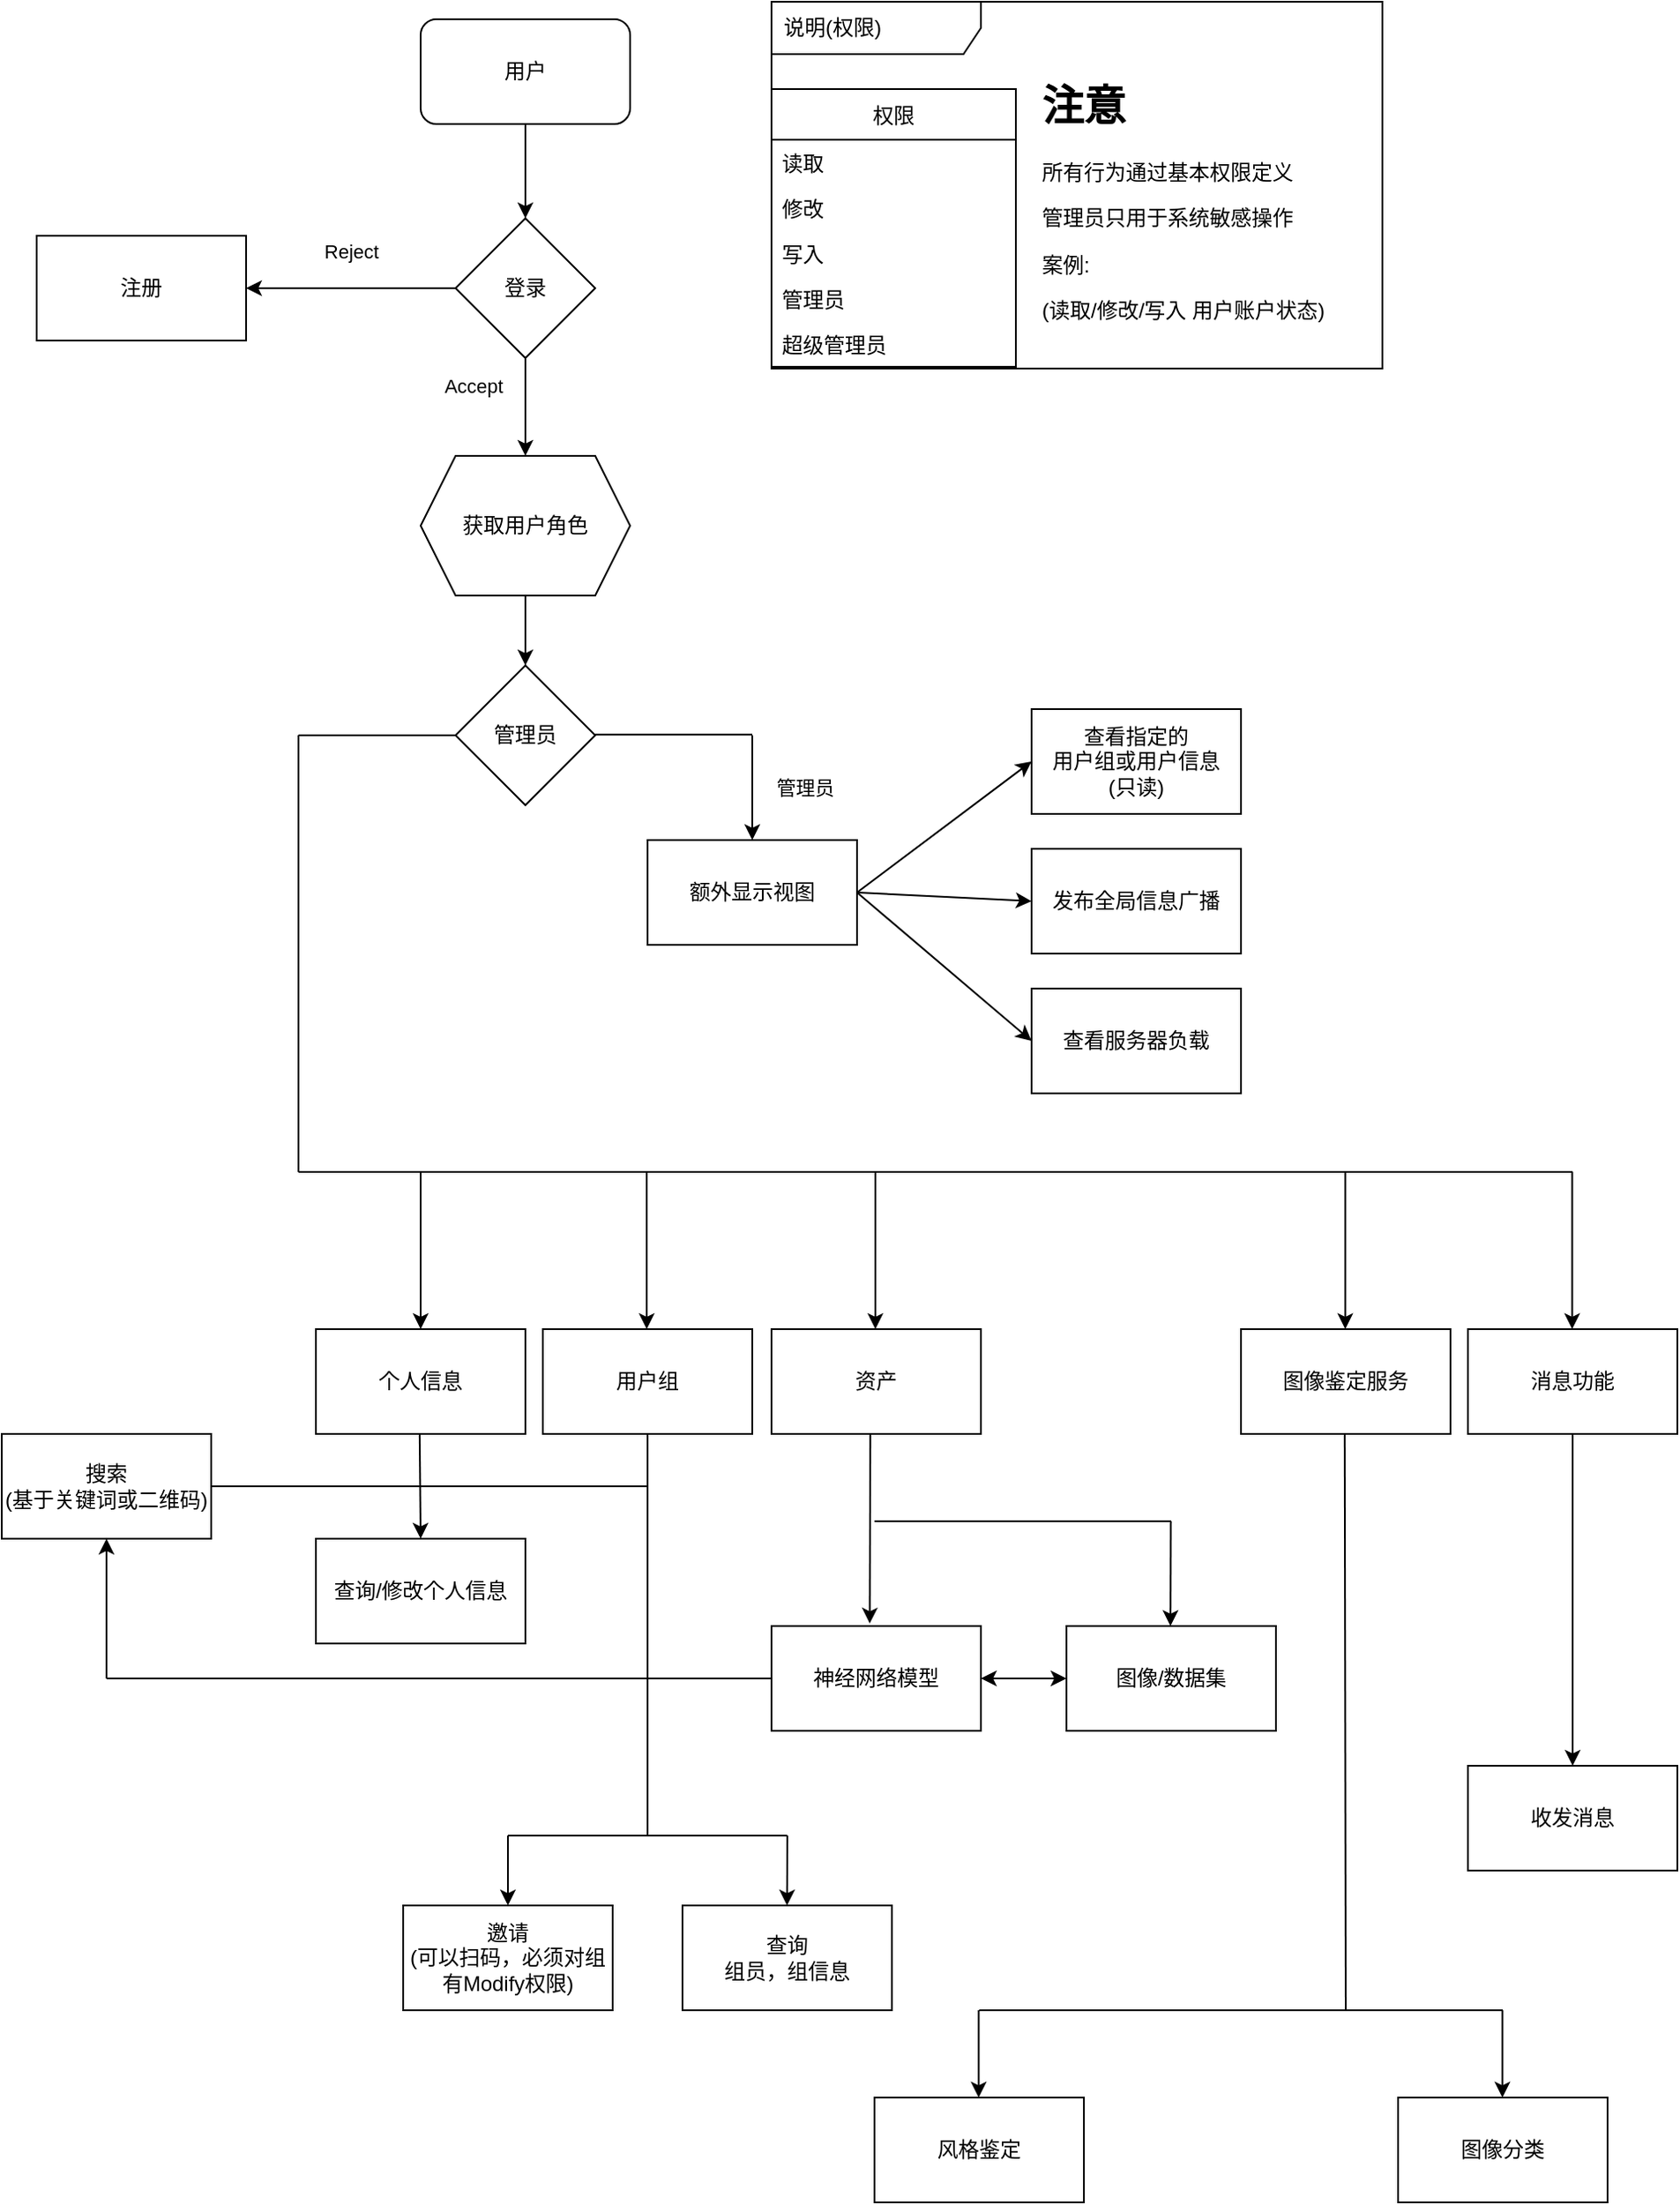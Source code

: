 <mxfile>
    <diagram id="TzvDb5SD6w05_vblTGc2" name="第 1 页">
        <mxGraphModel dx="1382" dy="1088" grid="1" gridSize="10" guides="1" tooltips="1" connect="1" arrows="1" fold="1" page="1" pageScale="1" pageWidth="768000" pageHeight="432000" math="0" shadow="0">
            <root>
                <mxCell id="0"/>
                <mxCell id="1" parent="0"/>
                <mxCell id="16" value="用户" style="rounded=1;whiteSpace=wrap;html=1;" parent="1" vertex="1">
                    <mxGeometry x="270" y="10" width="120" height="60" as="geometry"/>
                </mxCell>
                <mxCell id="38" value="登录" style="rhombus;whiteSpace=wrap;html=1;" vertex="1" parent="1">
                    <mxGeometry x="290" y="124" width="80" height="80" as="geometry"/>
                </mxCell>
                <mxCell id="67" value="" style="group" vertex="1" connectable="0" parent="1">
                    <mxGeometry x="471" width="350" height="210" as="geometry"/>
                </mxCell>
                <mxCell id="63" value="说明(权限)" style="shape=umlFrame;whiteSpace=wrap;html=1;width=120;height=30;boundedLbl=1;verticalAlign=middle;align=left;spacingLeft=5;container=0;" vertex="1" parent="67">
                    <mxGeometry width="350" height="210" as="geometry"/>
                </mxCell>
                <mxCell id="64" value="&lt;h1&gt;注意&lt;/h1&gt;&lt;p&gt;所有行为通过基本权限定义&lt;/p&gt;&lt;p&gt;管理员只用于系统敏感操作&lt;/p&gt;&lt;p&gt;案例:&lt;/p&gt;&lt;p&gt;(读取/修改/写入 用户账户状态)&lt;/p&gt;" style="text;html=1;strokeColor=none;fillColor=none;spacing=5;spacingTop=-20;whiteSpace=wrap;overflow=hidden;rounded=0;container=0;" vertex="1" parent="67">
                    <mxGeometry x="150" y="40" width="190" height="160" as="geometry"/>
                </mxCell>
                <mxCell id="48" value="权限" style="swimlane;fontStyle=0;childLayout=stackLayout;horizontal=1;startSize=29;fillColor=none;horizontalStack=0;resizeParent=1;resizeParentMax=0;resizeLast=0;collapsible=1;marginBottom=0;container=0;" vertex="1" parent="67">
                    <mxGeometry y="50" width="140" height="159" as="geometry">
                        <mxRectangle x="410" y="21" width="100" height="30" as="alternateBounds"/>
                    </mxGeometry>
                </mxCell>
                <mxCell id="49" value="读取" style="text;strokeColor=none;fillColor=none;align=left;verticalAlign=top;spacingLeft=4;spacingRight=4;overflow=hidden;rotatable=0;points=[[0,0.5],[1,0.5]];portConstraint=eastwest;container=0;" vertex="1" parent="67">
                    <mxGeometry y="79" width="140" height="26" as="geometry"/>
                </mxCell>
                <mxCell id="51" value="修改" style="text;strokeColor=none;fillColor=none;align=left;verticalAlign=top;spacingLeft=4;spacingRight=4;overflow=hidden;rotatable=0;points=[[0,0.5],[1,0.5]];portConstraint=eastwest;container=0;" vertex="1" parent="67">
                    <mxGeometry y="105" width="140" height="26" as="geometry"/>
                </mxCell>
                <mxCell id="50" value="写入" style="text;strokeColor=none;fillColor=none;align=left;verticalAlign=top;spacingLeft=4;spacingRight=4;overflow=hidden;rotatable=0;points=[[0,0.5],[1,0.5]];portConstraint=eastwest;container=0;" vertex="1" parent="67">
                    <mxGeometry y="131" width="140" height="26" as="geometry"/>
                </mxCell>
                <mxCell id="61" value="管理员" style="text;strokeColor=none;fillColor=none;align=left;verticalAlign=top;spacingLeft=4;spacingRight=4;overflow=hidden;rotatable=0;points=[[0,0.5],[1,0.5]];portConstraint=eastwest;container=0;" vertex="1" parent="67">
                    <mxGeometry y="157" width="140" height="26" as="geometry"/>
                </mxCell>
                <mxCell id="62" value="超级管理员&#10;" style="text;strokeColor=none;fillColor=none;align=left;verticalAlign=top;spacingLeft=4;spacingRight=4;overflow=hidden;rotatable=0;points=[[0,0.5],[1,0.5]];portConstraint=eastwest;container=0;" vertex="1" parent="67">
                    <mxGeometry y="183" width="140" height="26" as="geometry"/>
                </mxCell>
                <mxCell id="74" value="获取用户角色" style="shape=hexagon;perimeter=hexagonPerimeter2;whiteSpace=wrap;html=1;fixedSize=1;" vertex="1" parent="1">
                    <mxGeometry x="270" y="260" width="120" height="80" as="geometry"/>
                </mxCell>
                <mxCell id="80" value="" style="endArrow=classic;html=1;exitX=0;exitY=0.5;exitDx=0;exitDy=0;entryX=1;entryY=0.5;entryDx=0;entryDy=0;" edge="1" parent="1" source="38" target="82">
                    <mxGeometry relative="1" as="geometry">
                        <mxPoint x="390" y="244" as="sourcePoint"/>
                        <mxPoint x="100" y="164" as="targetPoint"/>
                    </mxGeometry>
                </mxCell>
                <mxCell id="81" value="Reject" style="edgeLabel;resizable=0;html=1;align=center;verticalAlign=middle;" connectable="0" vertex="1" parent="80">
                    <mxGeometry relative="1" as="geometry">
                        <mxPoint y="-21" as="offset"/>
                    </mxGeometry>
                </mxCell>
                <mxCell id="82" value="注册" style="rounded=0;whiteSpace=wrap;html=1;" vertex="1" parent="1">
                    <mxGeometry x="50" y="134" width="120" height="60" as="geometry"/>
                </mxCell>
                <mxCell id="87" value="" style="endArrow=classic;html=1;exitX=0.5;exitY=1;exitDx=0;exitDy=0;entryX=0.5;entryY=0;entryDx=0;entryDy=0;" edge="1" parent="1" source="38" target="74">
                    <mxGeometry relative="1" as="geometry">
                        <mxPoint x="230" y="220" as="sourcePoint"/>
                        <mxPoint x="330" y="270" as="targetPoint"/>
                    </mxGeometry>
                </mxCell>
                <mxCell id="88" value="Accept" style="edgeLabel;resizable=0;html=1;align=center;verticalAlign=middle;" connectable="0" vertex="1" parent="87">
                    <mxGeometry relative="1" as="geometry">
                        <mxPoint x="-30" y="-12" as="offset"/>
                    </mxGeometry>
                </mxCell>
                <mxCell id="89" value="管理员" style="rhombus;whiteSpace=wrap;html=1;" vertex="1" parent="1">
                    <mxGeometry x="290" y="380" width="80" height="80" as="geometry"/>
                </mxCell>
                <mxCell id="90" value="" style="endArrow=classic;html=1;exitX=0.5;exitY=1;exitDx=0;exitDy=0;" edge="1" parent="1" source="74" target="89">
                    <mxGeometry width="50" height="50" relative="1" as="geometry">
                        <mxPoint x="470" y="510" as="sourcePoint"/>
                        <mxPoint x="520" y="460" as="targetPoint"/>
                    </mxGeometry>
                </mxCell>
                <mxCell id="92" value="额外显示视图&lt;br&gt;" style="rounded=0;whiteSpace=wrap;html=1;" vertex="1" parent="1">
                    <mxGeometry x="400" y="480" width="120" height="60" as="geometry"/>
                </mxCell>
                <mxCell id="95" value="" style="endArrow=none;html=1;entryX=0;entryY=0.5;entryDx=0;entryDy=0;" edge="1" parent="1" target="89">
                    <mxGeometry width="50" height="50" relative="1" as="geometry">
                        <mxPoint x="200" y="420" as="sourcePoint"/>
                        <mxPoint x="490" y="370" as="targetPoint"/>
                    </mxGeometry>
                </mxCell>
                <mxCell id="96" value="" style="endArrow=none;html=1;entryX=0;entryY=0.5;entryDx=0;entryDy=0;" edge="1" parent="1">
                    <mxGeometry width="50" height="50" relative="1" as="geometry">
                        <mxPoint x="370.0" y="419.58" as="sourcePoint"/>
                        <mxPoint x="460.0" y="419.58" as="targetPoint"/>
                    </mxGeometry>
                </mxCell>
                <mxCell id="99" value="" style="endArrow=classic;html=1;" edge="1" parent="1">
                    <mxGeometry relative="1" as="geometry">
                        <mxPoint x="460" y="420" as="sourcePoint"/>
                        <mxPoint x="460" y="480" as="targetPoint"/>
                    </mxGeometry>
                </mxCell>
                <mxCell id="100" value="管理员" style="edgeLabel;resizable=0;html=1;align=center;verticalAlign=middle;" connectable="0" vertex="1" parent="99">
                    <mxGeometry relative="1" as="geometry">
                        <mxPoint x="30" as="offset"/>
                    </mxGeometry>
                </mxCell>
                <mxCell id="101" value="查看指定的&lt;br&gt;用户组或用户信息&lt;br&gt;(只读)" style="rounded=0;whiteSpace=wrap;html=1;" vertex="1" parent="1">
                    <mxGeometry x="620" y="405" width="120" height="60" as="geometry"/>
                </mxCell>
                <mxCell id="102" value="发布全局信息广播" style="rounded=0;whiteSpace=wrap;html=1;" vertex="1" parent="1">
                    <mxGeometry x="620" y="485" width="120" height="60" as="geometry"/>
                </mxCell>
                <mxCell id="103" value="查看服务器负载" style="rounded=0;whiteSpace=wrap;html=1;" vertex="1" parent="1">
                    <mxGeometry x="620" y="565" width="120" height="60" as="geometry"/>
                </mxCell>
                <mxCell id="104" value="" style="endArrow=classic;html=1;entryX=0;entryY=0.5;entryDx=0;entryDy=0;exitX=1;exitY=0.5;exitDx=0;exitDy=0;" edge="1" parent="1" source="92" target="101">
                    <mxGeometry width="50" height="50" relative="1" as="geometry">
                        <mxPoint x="440" y="570" as="sourcePoint"/>
                        <mxPoint x="490" y="520" as="targetPoint"/>
                    </mxGeometry>
                </mxCell>
                <mxCell id="105" value="" style="endArrow=classic;html=1;entryX=0;entryY=0.5;entryDx=0;entryDy=0;exitX=1;exitY=0.5;exitDx=0;exitDy=0;" edge="1" parent="1" source="92" target="102">
                    <mxGeometry width="50" height="50" relative="1" as="geometry">
                        <mxPoint x="530" y="570" as="sourcePoint"/>
                        <mxPoint x="580" y="520" as="targetPoint"/>
                    </mxGeometry>
                </mxCell>
                <mxCell id="106" value="" style="endArrow=classic;html=1;entryX=0;entryY=0.5;entryDx=0;entryDy=0;exitX=1;exitY=0.5;exitDx=0;exitDy=0;" edge="1" parent="1" source="92" target="103">
                    <mxGeometry width="50" height="50" relative="1" as="geometry">
                        <mxPoint x="440" y="570" as="sourcePoint"/>
                        <mxPoint x="490" y="520" as="targetPoint"/>
                    </mxGeometry>
                </mxCell>
                <mxCell id="108" value="个人信息" style="rounded=0;whiteSpace=wrap;html=1;" vertex="1" parent="1">
                    <mxGeometry x="210" y="760" width="120" height="60" as="geometry"/>
                </mxCell>
                <mxCell id="110" value="用户组" style="rounded=0;whiteSpace=wrap;html=1;" vertex="1" parent="1">
                    <mxGeometry x="340" y="760" width="120" height="60" as="geometry"/>
                </mxCell>
                <mxCell id="111" value="资产" style="rounded=0;whiteSpace=wrap;html=1;" vertex="1" parent="1">
                    <mxGeometry x="471" y="760" width="120" height="60" as="geometry"/>
                </mxCell>
                <mxCell id="112" value="图像鉴定服务" style="rounded=0;whiteSpace=wrap;html=1;" vertex="1" parent="1">
                    <mxGeometry x="740" y="760" width="120" height="60" as="geometry"/>
                </mxCell>
                <mxCell id="113" value="消息功能" style="rounded=0;whiteSpace=wrap;html=1;" vertex="1" parent="1">
                    <mxGeometry x="870" y="760" width="120" height="60" as="geometry"/>
                </mxCell>
                <mxCell id="114" value="" style="endArrow=none;html=1;" edge="1" parent="1">
                    <mxGeometry width="50" height="50" relative="1" as="geometry">
                        <mxPoint x="200" y="670" as="sourcePoint"/>
                        <mxPoint x="200" y="420" as="targetPoint"/>
                    </mxGeometry>
                </mxCell>
                <mxCell id="115" value="" style="endArrow=none;html=1;" edge="1" parent="1">
                    <mxGeometry width="50" height="50" relative="1" as="geometry">
                        <mxPoint x="200" y="670" as="sourcePoint"/>
                        <mxPoint x="930" y="670" as="targetPoint"/>
                    </mxGeometry>
                </mxCell>
                <mxCell id="117" value="" style="endArrow=classic;html=1;" edge="1" parent="1">
                    <mxGeometry width="50" height="50" relative="1" as="geometry">
                        <mxPoint x="270" y="670" as="sourcePoint"/>
                        <mxPoint x="270" y="760" as="targetPoint"/>
                    </mxGeometry>
                </mxCell>
                <mxCell id="119" value="" style="endArrow=classic;html=1;" edge="1" parent="1">
                    <mxGeometry width="50" height="50" relative="1" as="geometry">
                        <mxPoint x="399.52" y="670" as="sourcePoint"/>
                        <mxPoint x="399.52" y="760" as="targetPoint"/>
                    </mxGeometry>
                </mxCell>
                <mxCell id="120" value="" style="endArrow=classic;html=1;" edge="1" parent="1">
                    <mxGeometry width="50" height="50" relative="1" as="geometry">
                        <mxPoint x="530.52" y="670" as="sourcePoint"/>
                        <mxPoint x="530.52" y="760" as="targetPoint"/>
                    </mxGeometry>
                </mxCell>
                <mxCell id="122" value="" style="endArrow=classic;html=1;" edge="1" parent="1">
                    <mxGeometry width="50" height="50" relative="1" as="geometry">
                        <mxPoint x="799.74" y="670" as="sourcePoint"/>
                        <mxPoint x="799.74" y="760" as="targetPoint"/>
                    </mxGeometry>
                </mxCell>
                <mxCell id="123" value="" style="endArrow=classic;html=1;" edge="1" parent="1">
                    <mxGeometry width="50" height="50" relative="1" as="geometry">
                        <mxPoint x="929.74" y="670" as="sourcePoint"/>
                        <mxPoint x="929.74" y="760" as="targetPoint"/>
                    </mxGeometry>
                </mxCell>
                <mxCell id="124" value="查询/修改个人信息" style="rounded=0;whiteSpace=wrap;html=1;" vertex="1" parent="1">
                    <mxGeometry x="210" y="880" width="120" height="60" as="geometry"/>
                </mxCell>
                <mxCell id="125" value="" style="endArrow=classic;html=1;entryX=0.5;entryY=0;entryDx=0;entryDy=0;" edge="1" parent="1" target="124">
                    <mxGeometry width="50" height="50" relative="1" as="geometry">
                        <mxPoint x="269.43" y="820" as="sourcePoint"/>
                        <mxPoint x="269.43" y="870" as="targetPoint"/>
                    </mxGeometry>
                </mxCell>
                <mxCell id="127" value="图像/数据集" style="rounded=0;whiteSpace=wrap;html=1;" vertex="1" parent="1">
                    <mxGeometry x="640" y="930" width="120" height="60" as="geometry"/>
                </mxCell>
                <mxCell id="128" value="神经网络模型" style="rounded=0;whiteSpace=wrap;html=1;" vertex="1" parent="1">
                    <mxGeometry x="471" y="930" width="120" height="60" as="geometry"/>
                </mxCell>
                <mxCell id="132" value="收发消息" style="rounded=0;whiteSpace=wrap;html=1;" vertex="1" parent="1">
                    <mxGeometry x="870" y="1010" width="120" height="60" as="geometry"/>
                </mxCell>
                <mxCell id="133" value="" style="endArrow=none;html=1;entryX=0.5;entryY=1;entryDx=0;entryDy=0;" edge="1" parent="1" target="110">
                    <mxGeometry width="50" height="50" relative="1" as="geometry">
                        <mxPoint x="400" y="1050" as="sourcePoint"/>
                        <mxPoint x="430" y="880" as="targetPoint"/>
                    </mxGeometry>
                </mxCell>
                <mxCell id="136" value="查询&lt;br&gt;组员，组信息" style="rounded=0;whiteSpace=wrap;html=1;" vertex="1" parent="1">
                    <mxGeometry x="420" y="1090" width="120" height="60" as="geometry"/>
                </mxCell>
                <mxCell id="137" value="邀请&lt;br&gt;(可以扫码，必须对组有Modify权限)" style="rounded=0;whiteSpace=wrap;html=1;" vertex="1" parent="1">
                    <mxGeometry x="260" y="1090" width="120" height="60" as="geometry"/>
                </mxCell>
                <mxCell id="138" value="搜索&lt;br&gt;(基于关键词或二维码)" style="rounded=0;whiteSpace=wrap;html=1;" vertex="1" parent="1">
                    <mxGeometry x="30" y="820" width="120" height="60" as="geometry"/>
                </mxCell>
                <mxCell id="144" value="" style="endArrow=classic;html=1;entryX=0.5;entryY=0;entryDx=0;entryDy=0;" edge="1" parent="1" target="137">
                    <mxGeometry width="50" height="50" relative="1" as="geometry">
                        <mxPoint x="320" y="1050" as="sourcePoint"/>
                        <mxPoint x="430" y="1020" as="targetPoint"/>
                    </mxGeometry>
                </mxCell>
                <mxCell id="145" value="" style="endArrow=classic;html=1;entryX=0.5;entryY=0;entryDx=0;entryDy=0;" edge="1" parent="1">
                    <mxGeometry width="50" height="50" relative="1" as="geometry">
                        <mxPoint x="480.1" y="1050" as="sourcePoint"/>
                        <mxPoint x="479.9" y="1090" as="targetPoint"/>
                    </mxGeometry>
                </mxCell>
                <mxCell id="146" value="" style="endArrow=none;html=1;" edge="1" parent="1">
                    <mxGeometry width="50" height="50" relative="1" as="geometry">
                        <mxPoint x="400" y="1050" as="sourcePoint"/>
                        <mxPoint x="480" y="1050" as="targetPoint"/>
                    </mxGeometry>
                </mxCell>
                <mxCell id="147" value="" style="endArrow=none;html=1;" edge="1" parent="1">
                    <mxGeometry width="50" height="50" relative="1" as="geometry">
                        <mxPoint x="320" y="1050" as="sourcePoint"/>
                        <mxPoint x="400" y="1050" as="targetPoint"/>
                    </mxGeometry>
                </mxCell>
                <mxCell id="148" value="" style="endArrow=classic;html=1;exitX=0.5;exitY=1;exitDx=0;exitDy=0;entryX=0.5;entryY=0;entryDx=0;entryDy=0;" edge="1" parent="1" source="113" target="132">
                    <mxGeometry width="50" height="50" relative="1" as="geometry">
                        <mxPoint x="810" y="990" as="sourcePoint"/>
                        <mxPoint x="860" y="940" as="targetPoint"/>
                    </mxGeometry>
                </mxCell>
                <mxCell id="150" value="风格鉴定" style="rounded=0;whiteSpace=wrap;html=1;" vertex="1" parent="1">
                    <mxGeometry x="530" y="1200" width="120" height="60" as="geometry"/>
                </mxCell>
                <mxCell id="151" value="图像分类" style="rounded=0;whiteSpace=wrap;html=1;" vertex="1" parent="1">
                    <mxGeometry x="830" y="1200" width="120" height="60" as="geometry"/>
                </mxCell>
                <mxCell id="152" value="" style="endArrow=none;html=1;" edge="1" parent="1">
                    <mxGeometry width="50" height="50" relative="1" as="geometry">
                        <mxPoint x="800" y="1150" as="sourcePoint"/>
                        <mxPoint x="799.41" y="820" as="targetPoint"/>
                    </mxGeometry>
                </mxCell>
                <mxCell id="154" value="" style="endArrow=classic;html=1;" edge="1" parent="1">
                    <mxGeometry width="50" height="50" relative="1" as="geometry">
                        <mxPoint x="889.76" y="1150" as="sourcePoint"/>
                        <mxPoint x="889.76" y="1200" as="targetPoint"/>
                    </mxGeometry>
                </mxCell>
                <mxCell id="155" value="" style="endArrow=classic;html=1;" edge="1" parent="1">
                    <mxGeometry width="50" height="50" relative="1" as="geometry">
                        <mxPoint x="589.71" y="1150" as="sourcePoint"/>
                        <mxPoint x="589.71" y="1200" as="targetPoint"/>
                    </mxGeometry>
                </mxCell>
                <mxCell id="157" value="" style="endArrow=none;html=1;" edge="1" parent="1">
                    <mxGeometry width="50" height="50" relative="1" as="geometry">
                        <mxPoint x="590" y="1150" as="sourcePoint"/>
                        <mxPoint x="890" y="1150" as="targetPoint"/>
                    </mxGeometry>
                </mxCell>
                <mxCell id="159" value="" style="endArrow=classic;html=1;entryX=0.469;entryY=-0.024;entryDx=0;entryDy=0;entryPerimeter=0;exitX=0.472;exitY=0.992;exitDx=0;exitDy=0;exitPerimeter=0;" edge="1" parent="1" source="111" target="128">
                    <mxGeometry width="50" height="50" relative="1" as="geometry">
                        <mxPoint x="530" y="890" as="sourcePoint"/>
                        <mxPoint x="480" y="870" as="targetPoint"/>
                    </mxGeometry>
                </mxCell>
                <mxCell id="162" value="" style="endArrow=none;html=1;" edge="1" parent="1">
                    <mxGeometry width="50" height="50" relative="1" as="geometry">
                        <mxPoint x="530" y="870" as="sourcePoint"/>
                        <mxPoint x="700" y="870" as="targetPoint"/>
                    </mxGeometry>
                </mxCell>
                <mxCell id="163" value="" style="endArrow=classic;html=1;" edge="1" parent="1">
                    <mxGeometry width="50" height="50" relative="1" as="geometry">
                        <mxPoint x="699.77" y="870" as="sourcePoint"/>
                        <mxPoint x="699.58" y="930" as="targetPoint"/>
                    </mxGeometry>
                </mxCell>
                <mxCell id="165" value="" style="endArrow=none;html=1;entryX=1;entryY=0.5;entryDx=0;entryDy=0;" edge="1" parent="1" target="138">
                    <mxGeometry width="50" height="50" relative="1" as="geometry">
                        <mxPoint x="400" y="850" as="sourcePoint"/>
                        <mxPoint x="530" y="900" as="targetPoint"/>
                    </mxGeometry>
                </mxCell>
                <mxCell id="168" value="" style="endArrow=classic;html=1;entryX=0.5;entryY=1;entryDx=0;entryDy=0;" edge="1" parent="1" target="138">
                    <mxGeometry width="50" height="50" relative="1" as="geometry">
                        <mxPoint x="90" y="960" as="sourcePoint"/>
                        <mxPoint x="135" y="910" as="targetPoint"/>
                    </mxGeometry>
                </mxCell>
                <mxCell id="170" value="" style="endArrow=none;html=1;entryX=0;entryY=0.5;entryDx=0;entryDy=0;" edge="1" parent="1" target="128">
                    <mxGeometry width="50" height="50" relative="1" as="geometry">
                        <mxPoint x="90" y="960" as="sourcePoint"/>
                        <mxPoint x="140" y="1020" as="targetPoint"/>
                    </mxGeometry>
                </mxCell>
                <mxCell id="171" value="" style="endArrow=classic;startArrow=classic;html=1;exitX=1;exitY=0.5;exitDx=0;exitDy=0;entryX=0;entryY=0.5;entryDx=0;entryDy=0;" edge="1" parent="1" source="128" target="127">
                    <mxGeometry width="50" height="50" relative="1" as="geometry">
                        <mxPoint x="670" y="890" as="sourcePoint"/>
                        <mxPoint x="720" y="840" as="targetPoint"/>
                    </mxGeometry>
                </mxCell>
                <mxCell id="172" value="" style="endArrow=classic;html=1;exitX=0.5;exitY=1;exitDx=0;exitDy=0;entryX=0.5;entryY=0;entryDx=0;entryDy=0;" edge="1" parent="1" source="16" target="38">
                    <mxGeometry width="50" height="50" relative="1" as="geometry">
                        <mxPoint x="410" y="60" as="sourcePoint"/>
                        <mxPoint x="460" y="10" as="targetPoint"/>
                    </mxGeometry>
                </mxCell>
            </root>
        </mxGraphModel>
    </diagram>
</mxfile>
